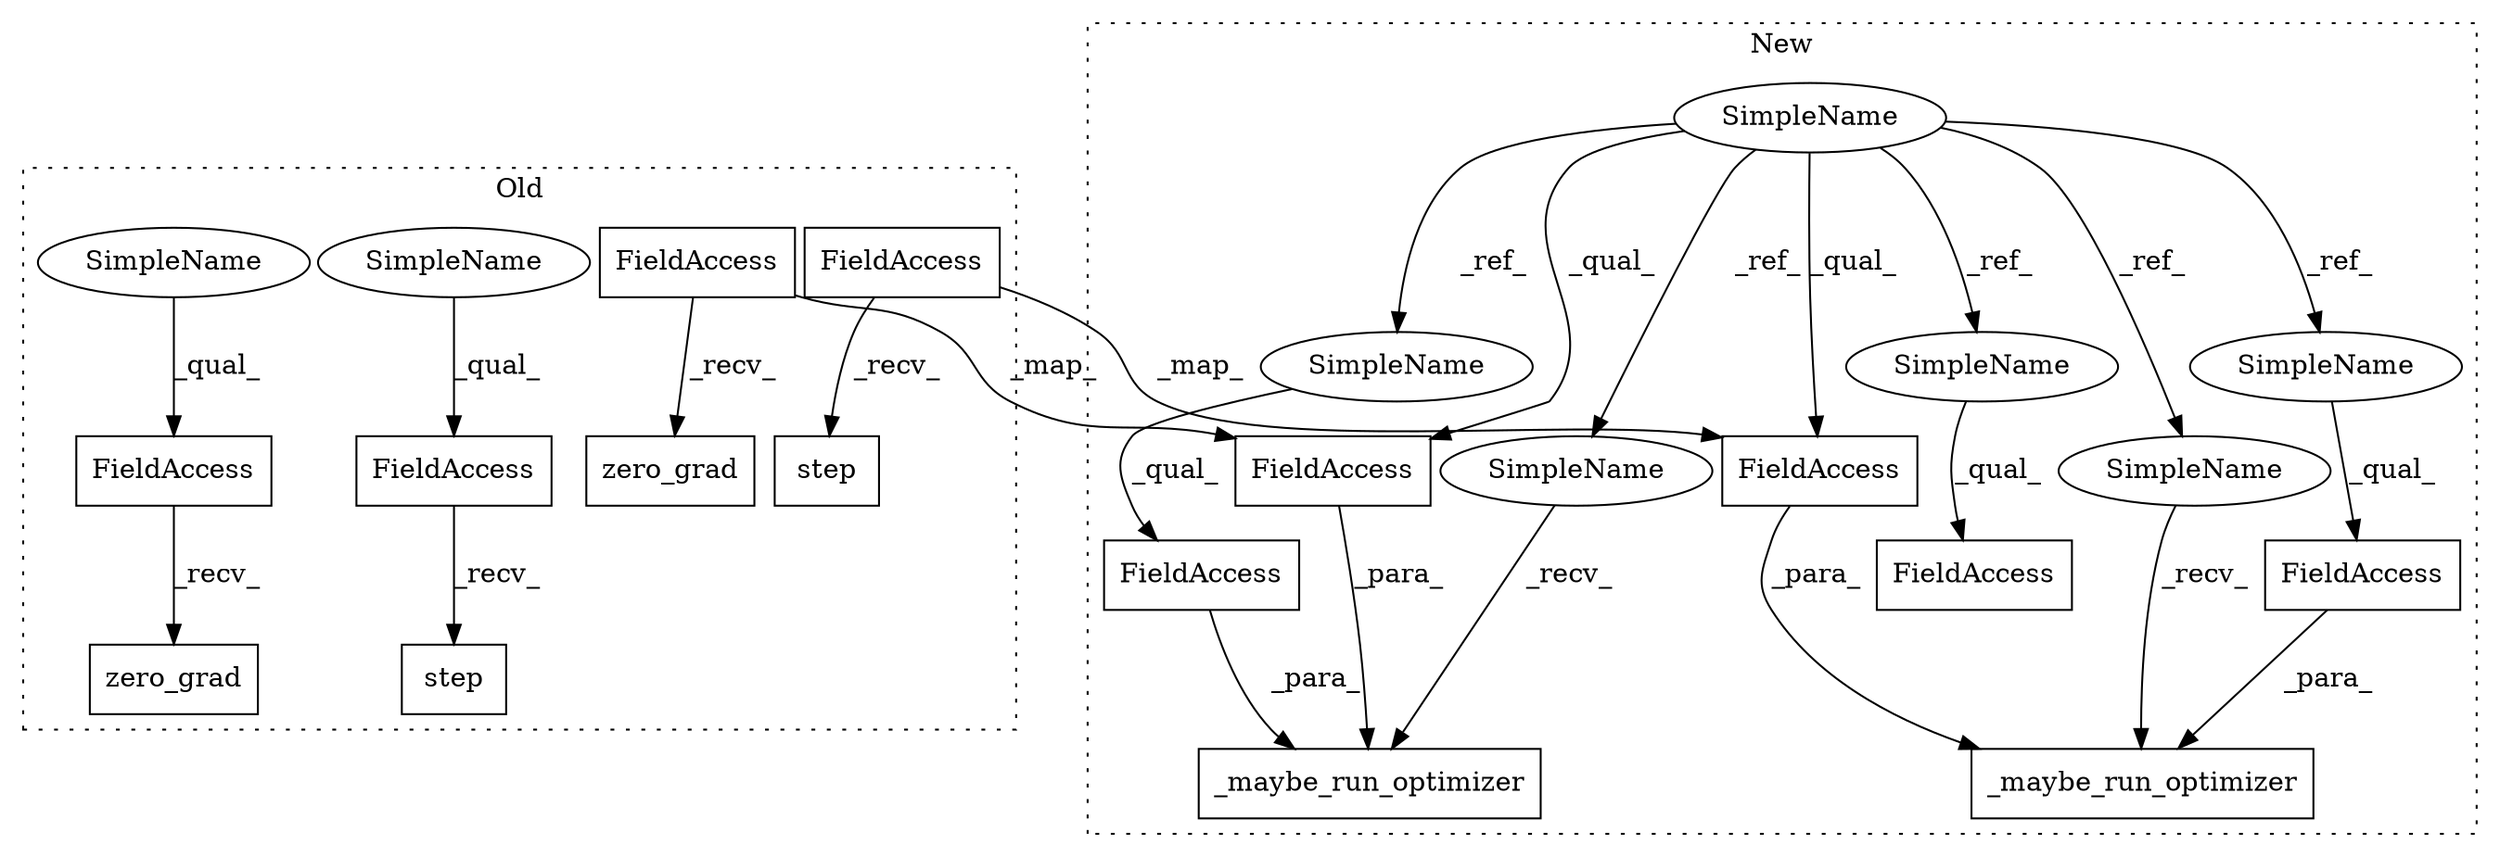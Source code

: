 digraph G {
subgraph cluster0 {
1 [label="zero_grad" a="32" s="4931" l="11" shape="box"];
4 [label="FieldAccess" a="22" s="4902" l="28" shape="box"];
7 [label="FieldAccess" a="22" s="4975" l="28" shape="box"];
8 [label="step" a="32" s="5004" l="6" shape="box"];
10 [label="FieldAccess" a="22" s="5303" l="25" shape="box"];
12 [label="zero_grad" a="32" s="5329" l="11" shape="box"];
15 [label="FieldAccess" a="22" s="6264" l="28" shape="box"];
16 [label="step" a="32" s="6293" l="6" shape="box"];
22 [label="SimpleName" a="42" s="4975" l="4" shape="ellipse"];
23 [label="SimpleName" a="42" s="5303" l="4" shape="ellipse"];
label = "Old";
style="dotted";
}
subgraph cluster1 {
2 [label="_maybe_run_optimizer" a="32" s="5013,5088" l="21,1" shape="box"];
3 [label="FieldAccess" a="22" s="5063" l="25" shape="box"];
5 [label="FieldAccess" a="22" s="5034" l="28" shape="box"];
6 [label="SimpleName" a="42" s="2674" l="4" shape="ellipse"];
9 [label="FieldAccess" a="22" s="6356" l="25" shape="box"];
11 [label="FieldAccess" a="22" s="5458" l="25" shape="box"];
13 [label="_maybe_run_optimizer" a="32" s="6306,6381" l="21,1" shape="box"];
14 [label="FieldAccess" a="22" s="6327" l="28" shape="box"];
17 [label="SimpleName" a="42" s="6301" l="4" shape="ellipse"];
18 [label="SimpleName" a="42" s="5063" l="4" shape="ellipse"];
19 [label="SimpleName" a="42" s="5458" l="4" shape="ellipse"];
20 [label="SimpleName" a="42" s="5008" l="4" shape="ellipse"];
21 [label="SimpleName" a="42" s="6356" l="4" shape="ellipse"];
label = "New";
style="dotted";
}
3 -> 2 [label="_para_"];
4 -> 5 [label="_map_"];
4 -> 1 [label="_recv_"];
5 -> 2 [label="_para_"];
6 -> 14 [label="_qual_"];
6 -> 18 [label="_ref_"];
6 -> 17 [label="_ref_"];
6 -> 21 [label="_ref_"];
6 -> 5 [label="_qual_"];
6 -> 19 [label="_ref_"];
6 -> 20 [label="_ref_"];
7 -> 8 [label="_recv_"];
9 -> 13 [label="_para_"];
10 -> 12 [label="_recv_"];
14 -> 13 [label="_para_"];
15 -> 14 [label="_map_"];
15 -> 16 [label="_recv_"];
17 -> 13 [label="_recv_"];
18 -> 3 [label="_qual_"];
19 -> 11 [label="_qual_"];
20 -> 2 [label="_recv_"];
21 -> 9 [label="_qual_"];
22 -> 7 [label="_qual_"];
23 -> 10 [label="_qual_"];
}